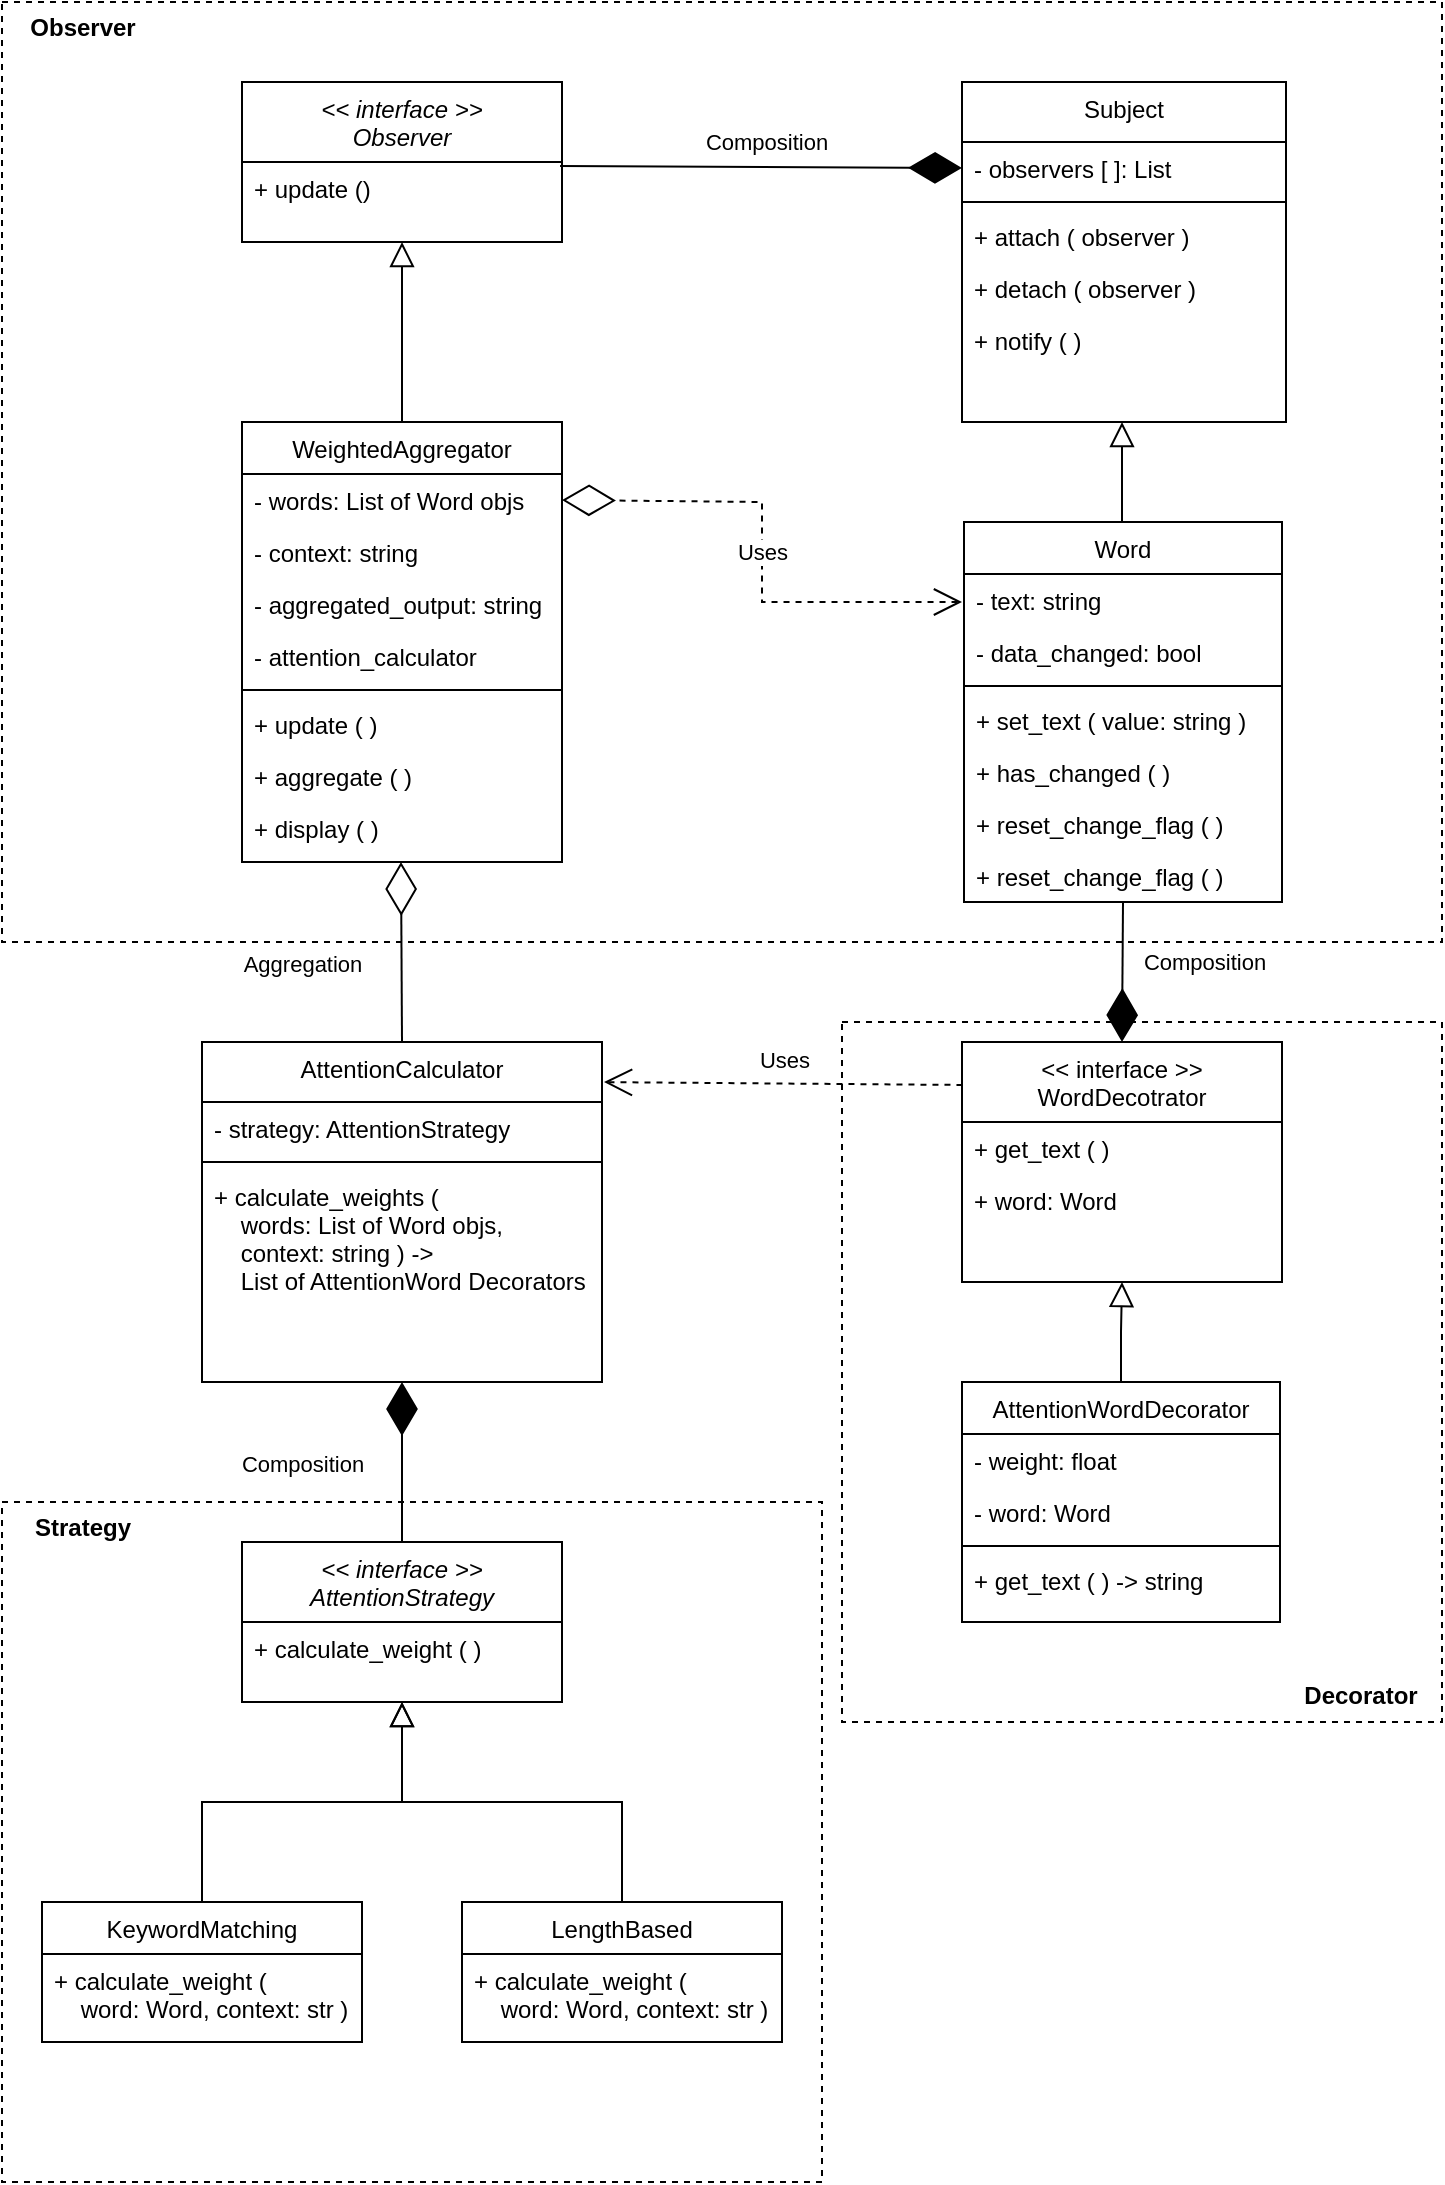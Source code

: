 <mxfile version="24.7.17">
  <diagram id="C5RBs43oDa-KdzZeNtuy" name="Page-1">
    <mxGraphModel dx="1228" dy="864" grid="1" gridSize="10" guides="1" tooltips="1" connect="1" arrows="1" fold="1" page="1" pageScale="1" pageWidth="827" pageHeight="1169" math="0" shadow="0">
      <root>
        <mxCell id="WIyWlLk6GJQsqaUBKTNV-0" />
        <mxCell id="WIyWlLk6GJQsqaUBKTNV-1" parent="WIyWlLk6GJQsqaUBKTNV-0" />
        <mxCell id="zkfFHV4jXpPFQw0GAbJ--0" value="&lt;&lt; interface &gt;&gt;&#xa;Observer" style="swimlane;fontStyle=2;align=center;verticalAlign=top;childLayout=stackLayout;horizontal=1;startSize=40;horizontalStack=0;resizeParent=1;resizeLast=0;collapsible=1;marginBottom=0;rounded=0;shadow=0;strokeWidth=1;" parent="WIyWlLk6GJQsqaUBKTNV-1" vertex="1">
          <mxGeometry x="180" y="80" width="160" height="80" as="geometry">
            <mxRectangle x="220" y="90" width="160" height="26" as="alternateBounds" />
          </mxGeometry>
        </mxCell>
        <mxCell id="zkfFHV4jXpPFQw0GAbJ--1" value="+ update ()" style="text;align=left;verticalAlign=top;spacingLeft=4;spacingRight=4;overflow=hidden;rotatable=0;points=[[0,0.5],[1,0.5]];portConstraint=eastwest;" parent="zkfFHV4jXpPFQw0GAbJ--0" vertex="1">
          <mxGeometry y="40" width="160" height="26" as="geometry" />
        </mxCell>
        <mxCell id="zkfFHV4jXpPFQw0GAbJ--6" value="WeightedAggregator" style="swimlane;fontStyle=0;align=center;verticalAlign=top;childLayout=stackLayout;horizontal=1;startSize=26;horizontalStack=0;resizeParent=1;resizeLast=0;collapsible=1;marginBottom=0;rounded=0;shadow=0;strokeWidth=1;" parent="WIyWlLk6GJQsqaUBKTNV-1" vertex="1">
          <mxGeometry x="180" y="250" width="160" height="220" as="geometry">
            <mxRectangle x="130" y="380" width="160" height="26" as="alternateBounds" />
          </mxGeometry>
        </mxCell>
        <mxCell id="zkfFHV4jXpPFQw0GAbJ--7" value="- words: List of Word objs" style="text;align=left;verticalAlign=top;spacingLeft=4;spacingRight=4;overflow=hidden;rotatable=0;points=[[0,0.5],[1,0.5]];portConstraint=eastwest;" parent="zkfFHV4jXpPFQw0GAbJ--6" vertex="1">
          <mxGeometry y="26" width="160" height="26" as="geometry" />
        </mxCell>
        <mxCell id="0u3Fx58JiQ9gVLBfxo89-21" value="- context: string" style="text;align=left;verticalAlign=top;spacingLeft=4;spacingRight=4;overflow=hidden;rotatable=0;points=[[0,0.5],[1,0.5]];portConstraint=eastwest;" vertex="1" parent="zkfFHV4jXpPFQw0GAbJ--6">
          <mxGeometry y="52" width="160" height="26" as="geometry" />
        </mxCell>
        <mxCell id="0u3Fx58JiQ9gVLBfxo89-22" value="- aggregated_output: string" style="text;align=left;verticalAlign=top;spacingLeft=4;spacingRight=4;overflow=hidden;rotatable=0;points=[[0,0.5],[1,0.5]];portConstraint=eastwest;" vertex="1" parent="zkfFHV4jXpPFQw0GAbJ--6">
          <mxGeometry y="78" width="160" height="26" as="geometry" />
        </mxCell>
        <mxCell id="zkfFHV4jXpPFQw0GAbJ--8" value="- attention_calculator" style="text;align=left;verticalAlign=top;spacingLeft=4;spacingRight=4;overflow=hidden;rotatable=0;points=[[0,0.5],[1,0.5]];portConstraint=eastwest;rounded=0;shadow=0;html=0;" parent="zkfFHV4jXpPFQw0GAbJ--6" vertex="1">
          <mxGeometry y="104" width="160" height="26" as="geometry" />
        </mxCell>
        <mxCell id="zkfFHV4jXpPFQw0GAbJ--9" value="" style="line;html=1;strokeWidth=1;align=left;verticalAlign=middle;spacingTop=-1;spacingLeft=3;spacingRight=3;rotatable=0;labelPosition=right;points=[];portConstraint=eastwest;" parent="zkfFHV4jXpPFQw0GAbJ--6" vertex="1">
          <mxGeometry y="130" width="160" height="8" as="geometry" />
        </mxCell>
        <mxCell id="zkfFHV4jXpPFQw0GAbJ--11" value="+ update ( )" style="text;align=left;verticalAlign=top;spacingLeft=4;spacingRight=4;overflow=hidden;rotatable=0;points=[[0,0.5],[1,0.5]];portConstraint=eastwest;" parent="zkfFHV4jXpPFQw0GAbJ--6" vertex="1">
          <mxGeometry y="138" width="160" height="26" as="geometry" />
        </mxCell>
        <mxCell id="0u3Fx58JiQ9gVLBfxo89-23" value="+ aggregate ( )" style="text;align=left;verticalAlign=top;spacingLeft=4;spacingRight=4;overflow=hidden;rotatable=0;points=[[0,0.5],[1,0.5]];portConstraint=eastwest;" vertex="1" parent="zkfFHV4jXpPFQw0GAbJ--6">
          <mxGeometry y="164" width="160" height="26" as="geometry" />
        </mxCell>
        <mxCell id="0u3Fx58JiQ9gVLBfxo89-24" value="+ display ( )" style="text;align=left;verticalAlign=top;spacingLeft=4;spacingRight=4;overflow=hidden;rotatable=0;points=[[0,0.5],[1,0.5]];portConstraint=eastwest;" vertex="1" parent="zkfFHV4jXpPFQw0GAbJ--6">
          <mxGeometry y="190" width="160" height="26" as="geometry" />
        </mxCell>
        <mxCell id="zkfFHV4jXpPFQw0GAbJ--12" value="" style="endArrow=block;endSize=10;endFill=0;shadow=0;strokeWidth=1;rounded=0;curved=0;edgeStyle=elbowEdgeStyle;elbow=vertical;" parent="WIyWlLk6GJQsqaUBKTNV-1" source="zkfFHV4jXpPFQw0GAbJ--6" target="zkfFHV4jXpPFQw0GAbJ--0" edge="1">
          <mxGeometry width="160" relative="1" as="geometry">
            <mxPoint x="160" y="103" as="sourcePoint" />
            <mxPoint x="160" y="103" as="targetPoint" />
          </mxGeometry>
        </mxCell>
        <mxCell id="zkfFHV4jXpPFQw0GAbJ--17" value="Subject" style="swimlane;fontStyle=0;align=center;verticalAlign=top;childLayout=stackLayout;horizontal=1;startSize=30;horizontalStack=0;resizeParent=1;resizeLast=0;collapsible=1;marginBottom=0;rounded=0;shadow=0;strokeWidth=1;" parent="WIyWlLk6GJQsqaUBKTNV-1" vertex="1">
          <mxGeometry x="540" y="80" width="162" height="170" as="geometry">
            <mxRectangle x="550" y="140" width="160" height="26" as="alternateBounds" />
          </mxGeometry>
        </mxCell>
        <mxCell id="zkfFHV4jXpPFQw0GAbJ--18" value="- observers [ ]: List" style="text;align=left;verticalAlign=top;spacingLeft=4;spacingRight=4;overflow=hidden;rotatable=0;points=[[0,0.5],[1,0.5]];portConstraint=eastwest;" parent="zkfFHV4jXpPFQw0GAbJ--17" vertex="1">
          <mxGeometry y="30" width="162" height="26" as="geometry" />
        </mxCell>
        <mxCell id="zkfFHV4jXpPFQw0GAbJ--23" value="" style="line;html=1;strokeWidth=1;align=left;verticalAlign=middle;spacingTop=-1;spacingLeft=3;spacingRight=3;rotatable=0;labelPosition=right;points=[];portConstraint=eastwest;" parent="zkfFHV4jXpPFQw0GAbJ--17" vertex="1">
          <mxGeometry y="56" width="162" height="8" as="geometry" />
        </mxCell>
        <mxCell id="zkfFHV4jXpPFQw0GAbJ--19" value="+ attach ( observer )" style="text;align=left;verticalAlign=top;spacingLeft=4;spacingRight=4;overflow=hidden;rotatable=0;points=[[0,0.5],[1,0.5]];portConstraint=eastwest;rounded=0;shadow=0;html=0;" parent="zkfFHV4jXpPFQw0GAbJ--17" vertex="1">
          <mxGeometry y="64" width="162" height="26" as="geometry" />
        </mxCell>
        <mxCell id="zkfFHV4jXpPFQw0GAbJ--20" value="+ detach ( observer )" style="text;align=left;verticalAlign=top;spacingLeft=4;spacingRight=4;overflow=hidden;rotatable=0;points=[[0,0.5],[1,0.5]];portConstraint=eastwest;rounded=0;shadow=0;html=0;" parent="zkfFHV4jXpPFQw0GAbJ--17" vertex="1">
          <mxGeometry y="90" width="162" height="26" as="geometry" />
        </mxCell>
        <mxCell id="zkfFHV4jXpPFQw0GAbJ--21" value="+ notify ( )" style="text;align=left;verticalAlign=top;spacingLeft=4;spacingRight=4;overflow=hidden;rotatable=0;points=[[0,0.5],[1,0.5]];portConstraint=eastwest;rounded=0;shadow=0;html=0;" parent="zkfFHV4jXpPFQw0GAbJ--17" vertex="1">
          <mxGeometry y="116" width="162" height="26" as="geometry" />
        </mxCell>
        <mxCell id="0u3Fx58JiQ9gVLBfxo89-0" value="" style="endArrow=block;endSize=10;endFill=0;shadow=0;strokeWidth=1;rounded=0;curved=0;edgeStyle=elbowEdgeStyle;elbow=vertical;" edge="1" parent="WIyWlLk6GJQsqaUBKTNV-1">
          <mxGeometry width="160" relative="1" as="geometry">
            <mxPoint x="620" y="300" as="sourcePoint" />
            <mxPoint x="620" y="250" as="targetPoint" />
          </mxGeometry>
        </mxCell>
        <mxCell id="0u3Fx58JiQ9gVLBfxo89-1" value="Word" style="swimlane;fontStyle=0;align=center;verticalAlign=top;childLayout=stackLayout;horizontal=1;startSize=26;horizontalStack=0;resizeParent=1;resizeLast=0;collapsible=1;marginBottom=0;rounded=0;shadow=0;strokeWidth=1;" vertex="1" parent="WIyWlLk6GJQsqaUBKTNV-1">
          <mxGeometry x="541" y="300" width="159" height="190" as="geometry">
            <mxRectangle x="340" y="380" width="170" height="26" as="alternateBounds" />
          </mxGeometry>
        </mxCell>
        <mxCell id="0u3Fx58JiQ9gVLBfxo89-2" value="- text: string" style="text;align=left;verticalAlign=top;spacingLeft=4;spacingRight=4;overflow=hidden;rotatable=0;points=[[0,0.5],[1,0.5]];portConstraint=eastwest;" vertex="1" parent="0u3Fx58JiQ9gVLBfxo89-1">
          <mxGeometry y="26" width="159" height="26" as="geometry" />
        </mxCell>
        <mxCell id="0u3Fx58JiQ9gVLBfxo89-4" value="- data_changed: bool" style="text;align=left;verticalAlign=top;spacingLeft=4;spacingRight=4;overflow=hidden;rotatable=0;points=[[0,0.5],[1,0.5]];portConstraint=eastwest;" vertex="1" parent="0u3Fx58JiQ9gVLBfxo89-1">
          <mxGeometry y="52" width="159" height="26" as="geometry" />
        </mxCell>
        <mxCell id="0u3Fx58JiQ9gVLBfxo89-3" value="" style="line;html=1;strokeWidth=1;align=left;verticalAlign=middle;spacingTop=-1;spacingLeft=3;spacingRight=3;rotatable=0;labelPosition=right;points=[];portConstraint=eastwest;" vertex="1" parent="0u3Fx58JiQ9gVLBfxo89-1">
          <mxGeometry y="78" width="159" height="8" as="geometry" />
        </mxCell>
        <mxCell id="0u3Fx58JiQ9gVLBfxo89-5" value="+ set_text ( value: string )" style="text;align=left;verticalAlign=top;spacingLeft=4;spacingRight=4;overflow=hidden;rotatable=0;points=[[0,0.5],[1,0.5]];portConstraint=eastwest;" vertex="1" parent="0u3Fx58JiQ9gVLBfxo89-1">
          <mxGeometry y="86" width="159" height="26" as="geometry" />
        </mxCell>
        <mxCell id="0u3Fx58JiQ9gVLBfxo89-6" value="+ has_changed ( )" style="text;align=left;verticalAlign=top;spacingLeft=4;spacingRight=4;overflow=hidden;rotatable=0;points=[[0,0.5],[1,0.5]];portConstraint=eastwest;" vertex="1" parent="0u3Fx58JiQ9gVLBfxo89-1">
          <mxGeometry y="112" width="159" height="26" as="geometry" />
        </mxCell>
        <mxCell id="0u3Fx58JiQ9gVLBfxo89-60" value="+ reset_change_flag ( )" style="text;align=left;verticalAlign=top;spacingLeft=4;spacingRight=4;overflow=hidden;rotatable=0;points=[[0,0.5],[1,0.5]];portConstraint=eastwest;" vertex="1" parent="0u3Fx58JiQ9gVLBfxo89-1">
          <mxGeometry y="138" width="159" height="26" as="geometry" />
        </mxCell>
        <mxCell id="0u3Fx58JiQ9gVLBfxo89-7" value="+ reset_change_flag ( )" style="text;align=left;verticalAlign=top;spacingLeft=4;spacingRight=4;overflow=hidden;rotatable=0;points=[[0,0.5],[1,0.5]];portConstraint=eastwest;" vertex="1" parent="0u3Fx58JiQ9gVLBfxo89-1">
          <mxGeometry y="164" width="159" height="26" as="geometry" />
        </mxCell>
        <mxCell id="0u3Fx58JiQ9gVLBfxo89-8" value="&lt;&lt; interface &gt;&gt;&#xa;AttentionStrategy" style="swimlane;fontStyle=2;align=center;verticalAlign=top;childLayout=stackLayout;horizontal=1;startSize=40;horizontalStack=0;resizeParent=1;resizeLast=0;collapsible=1;marginBottom=0;rounded=0;shadow=0;strokeWidth=1;" vertex="1" parent="WIyWlLk6GJQsqaUBKTNV-1">
          <mxGeometry x="180" y="810" width="160" height="80" as="geometry">
            <mxRectangle x="220" y="90" width="160" height="26" as="alternateBounds" />
          </mxGeometry>
        </mxCell>
        <mxCell id="0u3Fx58JiQ9gVLBfxo89-9" value="+ calculate_weight ( )" style="text;align=left;verticalAlign=top;spacingLeft=4;spacingRight=4;overflow=hidden;rotatable=0;points=[[0,0.5],[1,0.5]];portConstraint=eastwest;" vertex="1" parent="0u3Fx58JiQ9gVLBfxo89-8">
          <mxGeometry y="40" width="160" height="26" as="geometry" />
        </mxCell>
        <mxCell id="0u3Fx58JiQ9gVLBfxo89-10" value="KeywordMatching" style="swimlane;fontStyle=0;align=center;verticalAlign=top;childLayout=stackLayout;horizontal=1;startSize=26;horizontalStack=0;resizeParent=1;resizeLast=0;collapsible=1;marginBottom=0;rounded=0;shadow=0;strokeWidth=1;" vertex="1" parent="WIyWlLk6GJQsqaUBKTNV-1">
          <mxGeometry x="80" y="990" width="160" height="70" as="geometry">
            <mxRectangle x="130" y="380" width="160" height="26" as="alternateBounds" />
          </mxGeometry>
        </mxCell>
        <mxCell id="0u3Fx58JiQ9gVLBfxo89-11" value="+ calculate_weight (&#xa;    word: Word, context: str )" style="text;align=left;verticalAlign=top;spacingLeft=4;spacingRight=4;overflow=hidden;rotatable=0;points=[[0,0.5],[1,0.5]];portConstraint=eastwest;" vertex="1" parent="0u3Fx58JiQ9gVLBfxo89-10">
          <mxGeometry y="26" width="160" height="44" as="geometry" />
        </mxCell>
        <mxCell id="0u3Fx58JiQ9gVLBfxo89-16" value="" style="endArrow=block;endSize=10;endFill=0;shadow=0;strokeWidth=1;rounded=0;curved=0;edgeStyle=elbowEdgeStyle;elbow=vertical;" edge="1" parent="WIyWlLk6GJQsqaUBKTNV-1" source="0u3Fx58JiQ9gVLBfxo89-10" target="0u3Fx58JiQ9gVLBfxo89-8">
          <mxGeometry width="160" relative="1" as="geometry">
            <mxPoint x="160" y="833" as="sourcePoint" />
            <mxPoint x="160" y="833" as="targetPoint" />
          </mxGeometry>
        </mxCell>
        <mxCell id="0u3Fx58JiQ9gVLBfxo89-17" value="LengthBased" style="swimlane;fontStyle=0;align=center;verticalAlign=top;childLayout=stackLayout;horizontal=1;startSize=26;horizontalStack=0;resizeParent=1;resizeLast=0;collapsible=1;marginBottom=0;rounded=0;shadow=0;strokeWidth=1;" vertex="1" parent="WIyWlLk6GJQsqaUBKTNV-1">
          <mxGeometry x="290" y="990" width="160" height="70" as="geometry">
            <mxRectangle x="340" y="380" width="170" height="26" as="alternateBounds" />
          </mxGeometry>
        </mxCell>
        <mxCell id="0u3Fx58JiQ9gVLBfxo89-18" value="+ calculate_weight (&#xa;    word: Word, context: str )" style="text;align=left;verticalAlign=top;spacingLeft=4;spacingRight=4;overflow=hidden;rotatable=0;points=[[0,0.5],[1,0.5]];portConstraint=eastwest;" vertex="1" parent="0u3Fx58JiQ9gVLBfxo89-17">
          <mxGeometry y="26" width="160" height="44" as="geometry" />
        </mxCell>
        <mxCell id="0u3Fx58JiQ9gVLBfxo89-20" value="" style="endArrow=block;endSize=10;endFill=0;shadow=0;strokeWidth=1;rounded=0;curved=0;edgeStyle=elbowEdgeStyle;elbow=vertical;" edge="1" parent="WIyWlLk6GJQsqaUBKTNV-1" source="0u3Fx58JiQ9gVLBfxo89-17" target="0u3Fx58JiQ9gVLBfxo89-8">
          <mxGeometry width="160" relative="1" as="geometry">
            <mxPoint x="170" y="1003" as="sourcePoint" />
            <mxPoint x="270" y="901" as="targetPoint" />
          </mxGeometry>
        </mxCell>
        <mxCell id="0u3Fx58JiQ9gVLBfxo89-25" value="&lt;&lt; interface &gt;&gt;&#xa;WordDecotrator" style="swimlane;fontStyle=0;align=center;verticalAlign=top;childLayout=stackLayout;horizontal=1;startSize=40;horizontalStack=0;resizeParent=1;resizeLast=0;collapsible=1;marginBottom=0;rounded=0;shadow=0;strokeWidth=1;" vertex="1" parent="WIyWlLk6GJQsqaUBKTNV-1">
          <mxGeometry x="540" y="560" width="160" height="120" as="geometry">
            <mxRectangle x="550" y="140" width="160" height="26" as="alternateBounds" />
          </mxGeometry>
        </mxCell>
        <mxCell id="0u3Fx58JiQ9gVLBfxo89-26" value="+ get_text ( )" style="text;align=left;verticalAlign=top;spacingLeft=4;spacingRight=4;overflow=hidden;rotatable=0;points=[[0,0.5],[1,0.5]];portConstraint=eastwest;" vertex="1" parent="0u3Fx58JiQ9gVLBfxo89-25">
          <mxGeometry y="40" width="160" height="26" as="geometry" />
        </mxCell>
        <mxCell id="0u3Fx58JiQ9gVLBfxo89-49" value="+ word: Word" style="text;align=left;verticalAlign=top;spacingLeft=4;spacingRight=4;overflow=hidden;rotatable=0;points=[[0,0.5],[1,0.5]];portConstraint=eastwest;" vertex="1" parent="0u3Fx58JiQ9gVLBfxo89-25">
          <mxGeometry y="66" width="160" height="26" as="geometry" />
        </mxCell>
        <mxCell id="0u3Fx58JiQ9gVLBfxo89-31" value="" style="endArrow=block;endSize=10;endFill=0;shadow=0;strokeWidth=1;rounded=0;curved=0;edgeStyle=elbowEdgeStyle;elbow=vertical;exitX=0.5;exitY=0;exitDx=0;exitDy=0;entryX=0.5;entryY=1;entryDx=0;entryDy=0;" edge="1" parent="WIyWlLk6GJQsqaUBKTNV-1" source="0u3Fx58JiQ9gVLBfxo89-32" target="0u3Fx58JiQ9gVLBfxo89-25">
          <mxGeometry width="160" relative="1" as="geometry">
            <mxPoint x="620" y="690" as="sourcePoint" />
            <mxPoint x="620" y="685" as="targetPoint" />
          </mxGeometry>
        </mxCell>
        <mxCell id="0u3Fx58JiQ9gVLBfxo89-32" value="AttentionWordDecorator" style="swimlane;fontStyle=0;align=center;verticalAlign=top;childLayout=stackLayout;horizontal=1;startSize=26;horizontalStack=0;resizeParent=1;resizeLast=0;collapsible=1;marginBottom=0;rounded=0;shadow=0;strokeWidth=1;" vertex="1" parent="WIyWlLk6GJQsqaUBKTNV-1">
          <mxGeometry x="540" y="730" width="159" height="120" as="geometry">
            <mxRectangle x="340" y="380" width="170" height="26" as="alternateBounds" />
          </mxGeometry>
        </mxCell>
        <mxCell id="0u3Fx58JiQ9gVLBfxo89-33" value="- weight: float" style="text;align=left;verticalAlign=top;spacingLeft=4;spacingRight=4;overflow=hidden;rotatable=0;points=[[0,0.5],[1,0.5]];portConstraint=eastwest;" vertex="1" parent="0u3Fx58JiQ9gVLBfxo89-32">
          <mxGeometry y="26" width="159" height="26" as="geometry" />
        </mxCell>
        <mxCell id="0u3Fx58JiQ9gVLBfxo89-34" value="- word: Word" style="text;align=left;verticalAlign=top;spacingLeft=4;spacingRight=4;overflow=hidden;rotatable=0;points=[[0,0.5],[1,0.5]];portConstraint=eastwest;" vertex="1" parent="0u3Fx58JiQ9gVLBfxo89-32">
          <mxGeometry y="52" width="159" height="26" as="geometry" />
        </mxCell>
        <mxCell id="0u3Fx58JiQ9gVLBfxo89-35" value="" style="line;html=1;strokeWidth=1;align=left;verticalAlign=middle;spacingTop=-1;spacingLeft=3;spacingRight=3;rotatable=0;labelPosition=right;points=[];portConstraint=eastwest;" vertex="1" parent="0u3Fx58JiQ9gVLBfxo89-32">
          <mxGeometry y="78" width="159" height="8" as="geometry" />
        </mxCell>
        <mxCell id="0u3Fx58JiQ9gVLBfxo89-36" value="+ get_text ( ) -&gt; string" style="text;align=left;verticalAlign=top;spacingLeft=4;spacingRight=4;overflow=hidden;rotatable=0;points=[[0,0.5],[1,0.5]];portConstraint=eastwest;" vertex="1" parent="0u3Fx58JiQ9gVLBfxo89-32">
          <mxGeometry y="86" width="159" height="26" as="geometry" />
        </mxCell>
        <mxCell id="0u3Fx58JiQ9gVLBfxo89-39" value="AttentionCalculator" style="swimlane;fontStyle=0;align=center;verticalAlign=top;childLayout=stackLayout;horizontal=1;startSize=30;horizontalStack=0;resizeParent=1;resizeLast=0;collapsible=1;marginBottom=0;rounded=0;shadow=0;strokeWidth=1;" vertex="1" parent="WIyWlLk6GJQsqaUBKTNV-1">
          <mxGeometry x="160" y="560" width="200" height="170" as="geometry">
            <mxRectangle x="550" y="140" width="160" height="26" as="alternateBounds" />
          </mxGeometry>
        </mxCell>
        <mxCell id="0u3Fx58JiQ9gVLBfxo89-40" value="- strategy: AttentionStrategy" style="text;align=left;verticalAlign=top;spacingLeft=4;spacingRight=4;overflow=hidden;rotatable=0;points=[[0,0.5],[1,0.5]];portConstraint=eastwest;" vertex="1" parent="0u3Fx58JiQ9gVLBfxo89-39">
          <mxGeometry y="30" width="200" height="26" as="geometry" />
        </mxCell>
        <mxCell id="0u3Fx58JiQ9gVLBfxo89-41" value="" style="line;html=1;strokeWidth=1;align=left;verticalAlign=middle;spacingTop=-1;spacingLeft=3;spacingRight=3;rotatable=0;labelPosition=right;points=[];portConstraint=eastwest;" vertex="1" parent="0u3Fx58JiQ9gVLBfxo89-39">
          <mxGeometry y="56" width="200" height="8" as="geometry" />
        </mxCell>
        <mxCell id="0u3Fx58JiQ9gVLBfxo89-42" value="+ calculate_weights ( &#xa;    words: List of Word objs,&#xa;    context: string ) -&gt; &#xa;    List of AttentionWord Decorators" style="text;align=left;verticalAlign=top;spacingLeft=4;spacingRight=4;overflow=hidden;rotatable=0;points=[[0,0.5],[1,0.5]];portConstraint=eastwest;rounded=0;shadow=0;html=0;" vertex="1" parent="0u3Fx58JiQ9gVLBfxo89-39">
          <mxGeometry y="64" width="200" height="76" as="geometry" />
        </mxCell>
        <mxCell id="0u3Fx58JiQ9gVLBfxo89-45" value="" style="endArrow=diamondThin;endFill=1;endSize=24;html=1;rounded=0;exitX=0.5;exitY=0;exitDx=0;exitDy=0;verticalAlign=middle;entryX=0.5;entryY=1;entryDx=0;entryDy=0;" edge="1" parent="WIyWlLk6GJQsqaUBKTNV-1" source="0u3Fx58JiQ9gVLBfxo89-8" target="0u3Fx58JiQ9gVLBfxo89-39">
          <mxGeometry width="160" relative="1" as="geometry">
            <mxPoint x="210" y="720" as="sourcePoint" />
            <mxPoint x="290" y="730" as="targetPoint" />
            <Array as="points" />
          </mxGeometry>
        </mxCell>
        <mxCell id="0u3Fx58JiQ9gVLBfxo89-48" value="Composition" style="edgeLabel;html=1;align=center;verticalAlign=middle;resizable=0;points=[];" vertex="1" connectable="0" parent="0u3Fx58JiQ9gVLBfxo89-45">
          <mxGeometry x="0.414" y="1" relative="1" as="geometry">
            <mxPoint x="-49" y="17" as="offset" />
          </mxGeometry>
        </mxCell>
        <mxCell id="0u3Fx58JiQ9gVLBfxo89-51" value="" style="endArrow=diamondThin;endFill=1;endSize=24;html=1;rounded=0;entryX=0.5;entryY=0;entryDx=0;entryDy=0;exitX=0.5;exitY=1;exitDx=0;exitDy=0;" edge="1" parent="WIyWlLk6GJQsqaUBKTNV-1" source="0u3Fx58JiQ9gVLBfxo89-1" target="0u3Fx58JiQ9gVLBfxo89-25">
          <mxGeometry width="160" relative="1" as="geometry">
            <mxPoint x="390" y="460" as="sourcePoint" />
            <mxPoint x="550" y="460" as="targetPoint" />
          </mxGeometry>
        </mxCell>
        <mxCell id="0u3Fx58JiQ9gVLBfxo89-52" value="Composition" style="edgeLabel;html=1;align=center;verticalAlign=middle;resizable=0;points=[];" vertex="1" connectable="0" parent="0u3Fx58JiQ9gVLBfxo89-51">
          <mxGeometry x="-0.145" y="2" relative="1" as="geometry">
            <mxPoint x="38" as="offset" />
          </mxGeometry>
        </mxCell>
        <mxCell id="0u3Fx58JiQ9gVLBfxo89-53" value="" style="endArrow=diamondThin;endFill=1;endSize=24;html=1;rounded=0;entryX=0;entryY=0.5;entryDx=0;entryDy=0;exitX=0.994;exitY=0.077;exitDx=0;exitDy=0;exitPerimeter=0;" edge="1" parent="WIyWlLk6GJQsqaUBKTNV-1" source="zkfFHV4jXpPFQw0GAbJ--1" target="zkfFHV4jXpPFQw0GAbJ--18">
          <mxGeometry width="160" relative="1" as="geometry">
            <mxPoint x="340" y="123" as="sourcePoint" />
            <mxPoint x="550" y="370" as="targetPoint" />
          </mxGeometry>
        </mxCell>
        <mxCell id="0u3Fx58JiQ9gVLBfxo89-54" value="Composition" style="edgeLabel;html=1;align=center;verticalAlign=middle;resizable=0;points=[];" vertex="1" connectable="0" parent="0u3Fx58JiQ9gVLBfxo89-53">
          <mxGeometry x="0.025" relative="1" as="geometry">
            <mxPoint y="-13" as="offset" />
          </mxGeometry>
        </mxCell>
        <mxCell id="0u3Fx58JiQ9gVLBfxo89-55" value="Uses" style="endArrow=diamondThin;endSize=24;dashed=1;html=1;rounded=0;entryX=1;entryY=0.5;entryDx=0;entryDy=0;startArrow=open;startFill=0;endFill=0;targetPerimeterSpacing=0;sourcePerimeterSpacing=0;startSize=12;" edge="1" parent="WIyWlLk6GJQsqaUBKTNV-1" target="zkfFHV4jXpPFQw0GAbJ--7">
          <mxGeometry width="160" relative="1" as="geometry">
            <mxPoint x="540" y="340" as="sourcePoint" />
            <mxPoint x="520" y="400" as="targetPoint" />
            <Array as="points">
              <mxPoint x="440" y="340" />
              <mxPoint x="440" y="290" />
            </Array>
          </mxGeometry>
        </mxCell>
        <mxCell id="0u3Fx58JiQ9gVLBfxo89-57" value="Uses" style="endArrow=none;endSize=12;dashed=1;html=1;rounded=0;exitX=1.005;exitY=0.118;exitDx=0;exitDy=0;exitPerimeter=0;entryX=0;entryY=0.179;entryDx=0;entryDy=0;entryPerimeter=0;startArrow=open;startFill=0;endFill=0;startSize=12;" edge="1" parent="WIyWlLk6GJQsqaUBKTNV-1" source="0u3Fx58JiQ9gVLBfxo89-39" target="0u3Fx58JiQ9gVLBfxo89-25">
          <mxGeometry x="0.007" y="12" width="160" relative="1" as="geometry">
            <mxPoint x="370" y="584" as="sourcePoint" />
            <mxPoint x="530" y="584" as="targetPoint" />
            <mxPoint as="offset" />
          </mxGeometry>
        </mxCell>
        <mxCell id="0u3Fx58JiQ9gVLBfxo89-58" value="" style="endArrow=diamondThin;endFill=0;endSize=24;html=1;rounded=0;exitX=0.5;exitY=0;exitDx=0;exitDy=0;verticalAlign=middle;entryX=0.5;entryY=1;entryDx=0;entryDy=0;" edge="1" parent="WIyWlLk6GJQsqaUBKTNV-1" source="0u3Fx58JiQ9gVLBfxo89-39">
          <mxGeometry width="160" relative="1" as="geometry">
            <mxPoint x="259.5" y="550" as="sourcePoint" />
            <mxPoint x="259.5" y="470" as="targetPoint" />
            <Array as="points" />
          </mxGeometry>
        </mxCell>
        <mxCell id="0u3Fx58JiQ9gVLBfxo89-59" value="Aggregation" style="edgeLabel;html=1;align=center;verticalAlign=middle;resizable=0;points=[];" vertex="1" connectable="0" parent="0u3Fx58JiQ9gVLBfxo89-58">
          <mxGeometry x="0.414" y="1" relative="1" as="geometry">
            <mxPoint x="-49" y="24" as="offset" />
          </mxGeometry>
        </mxCell>
        <mxCell id="0u3Fx58JiQ9gVLBfxo89-61" value="" style="fontStyle=0;dashed=1;html=1;whiteSpace=wrap;fillColor=none;" vertex="1" parent="WIyWlLk6GJQsqaUBKTNV-1">
          <mxGeometry x="60" y="40" width="720" height="470" as="geometry" />
        </mxCell>
        <mxCell id="0u3Fx58JiQ9gVLBfxo89-62" value="Observer" style="text;align=center;fontStyle=1;verticalAlign=middle;spacingLeft=3;spacingRight=3;strokeColor=none;rotatable=0;points=[[0,0.5],[1,0.5]];portConstraint=eastwest;html=1;" vertex="1" parent="WIyWlLk6GJQsqaUBKTNV-1">
          <mxGeometry x="60" y="40" width="80" height="26" as="geometry" />
        </mxCell>
        <mxCell id="0u3Fx58JiQ9gVLBfxo89-63" value="" style="fontStyle=0;dashed=1;html=1;whiteSpace=wrap;fillColor=none;" vertex="1" parent="WIyWlLk6GJQsqaUBKTNV-1">
          <mxGeometry x="480" y="550" width="300" height="350" as="geometry" />
        </mxCell>
        <mxCell id="0u3Fx58JiQ9gVLBfxo89-64" value="Decorator" style="text;align=center;fontStyle=1;verticalAlign=middle;spacingLeft=3;spacingRight=3;strokeColor=none;rotatable=0;points=[[0,0.5],[1,0.5]];portConstraint=eastwest;html=1;" vertex="1" parent="WIyWlLk6GJQsqaUBKTNV-1">
          <mxGeometry x="699" y="874" width="80" height="26" as="geometry" />
        </mxCell>
        <mxCell id="0u3Fx58JiQ9gVLBfxo89-65" value="" style="fontStyle=0;dashed=1;html=1;whiteSpace=wrap;fillColor=none;" vertex="1" parent="WIyWlLk6GJQsqaUBKTNV-1">
          <mxGeometry x="60" y="790" width="410" height="340" as="geometry" />
        </mxCell>
        <mxCell id="0u3Fx58JiQ9gVLBfxo89-66" value="Strategy" style="text;align=center;fontStyle=1;verticalAlign=middle;spacingLeft=3;spacingRight=3;strokeColor=none;rotatable=0;points=[[0,0.5],[1,0.5]];portConstraint=eastwest;html=1;" vertex="1" parent="WIyWlLk6GJQsqaUBKTNV-1">
          <mxGeometry x="60" y="790" width="80" height="26" as="geometry" />
        </mxCell>
      </root>
    </mxGraphModel>
  </diagram>
</mxfile>
